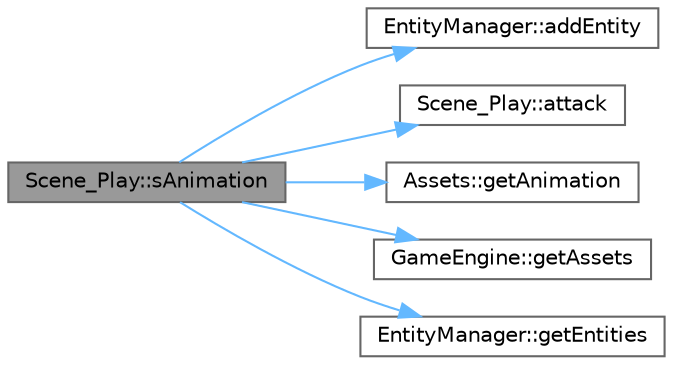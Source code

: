 digraph "Scene_Play::sAnimation"
{
 // LATEX_PDF_SIZE
  bgcolor="transparent";
  edge [fontname=Helvetica,fontsize=10,labelfontname=Helvetica,labelfontsize=10];
  node [fontname=Helvetica,fontsize=10,shape=box,height=0.2,width=0.4];
  rankdir="LR";
  Node1 [id="Node000001",label="Scene_Play::sAnimation",height=0.2,width=0.4,color="gray40", fillcolor="grey60", style="filled", fontcolor="black",tooltip=" "];
  Node1 -> Node2 [id="edge1_Node000001_Node000002",color="steelblue1",style="solid",tooltip=" "];
  Node2 [id="Node000002",label="EntityManager::addEntity",height=0.2,width=0.4,color="grey40", fillcolor="white", style="filled",URL="$class_entity_manager.html#a85c22d45c0bde41cd2b82336b6f32046",tooltip=" "];
  Node1 -> Node3 [id="edge2_Node000001_Node000003",color="steelblue1",style="solid",tooltip=" "];
  Node3 [id="Node000003",label="Scene_Play::attack",height=0.2,width=0.4,color="grey40", fillcolor="white", style="filled",URL="$class_scene___play.html#ad9800454ac0f4dd0b21c373d20f6d488",tooltip=" "];
  Node1 -> Node4 [id="edge3_Node000001_Node000004",color="steelblue1",style="solid",tooltip=" "];
  Node4 [id="Node000004",label="Assets::getAnimation",height=0.2,width=0.4,color="grey40", fillcolor="white", style="filled",URL="$class_assets.html#a82a07c4ce9f847b53f635018533c160c",tooltip=" "];
  Node1 -> Node5 [id="edge4_Node000001_Node000005",color="steelblue1",style="solid",tooltip=" "];
  Node5 [id="Node000005",label="GameEngine::getAssets",height=0.2,width=0.4,color="grey40", fillcolor="white", style="filled",URL="$class_game_engine.html#a2db9a2dd6d6cc9879ec988690837f09e",tooltip=" "];
  Node1 -> Node6 [id="edge5_Node000001_Node000006",color="steelblue1",style="solid",tooltip=" "];
  Node6 [id="Node000006",label="EntityManager::getEntities",height=0.2,width=0.4,color="grey40", fillcolor="white", style="filled",URL="$class_entity_manager.html#ad718816dd5307c5f90bf25dd8e9b750b",tooltip=" "];
}

